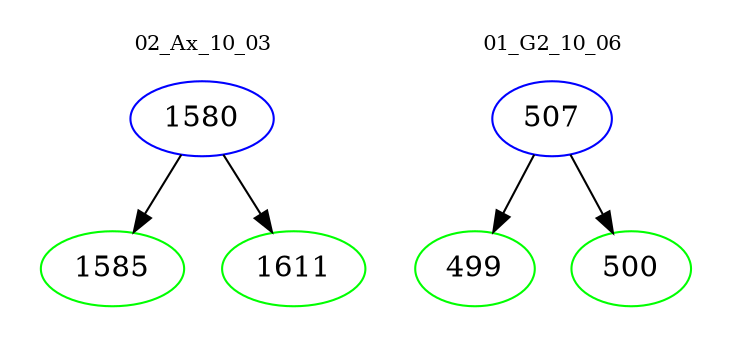 digraph{
subgraph cluster_0 {
color = white
label = "02_Ax_10_03";
fontsize=10;
T0_1580 [label="1580", color="blue"]
T0_1580 -> T0_1585 [color="black"]
T0_1585 [label="1585", color="green"]
T0_1580 -> T0_1611 [color="black"]
T0_1611 [label="1611", color="green"]
}
subgraph cluster_1 {
color = white
label = "01_G2_10_06";
fontsize=10;
T1_507 [label="507", color="blue"]
T1_507 -> T1_499 [color="black"]
T1_499 [label="499", color="green"]
T1_507 -> T1_500 [color="black"]
T1_500 [label="500", color="green"]
}
}
